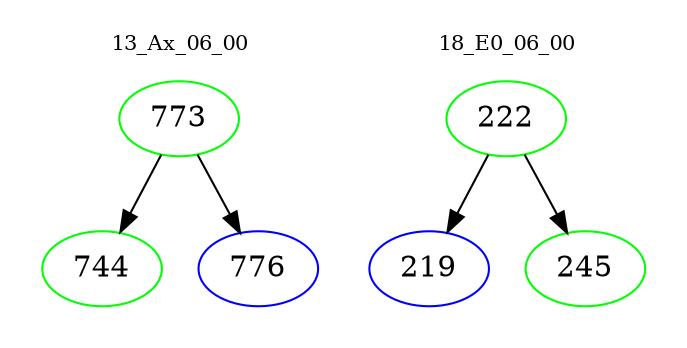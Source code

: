 digraph{
subgraph cluster_0 {
color = white
label = "13_Ax_06_00";
fontsize=10;
T0_773 [label="773", color="green"]
T0_773 -> T0_744 [color="black"]
T0_744 [label="744", color="green"]
T0_773 -> T0_776 [color="black"]
T0_776 [label="776", color="blue"]
}
subgraph cluster_1 {
color = white
label = "18_E0_06_00";
fontsize=10;
T1_222 [label="222", color="green"]
T1_222 -> T1_219 [color="black"]
T1_219 [label="219", color="blue"]
T1_222 -> T1_245 [color="black"]
T1_245 [label="245", color="green"]
}
}
